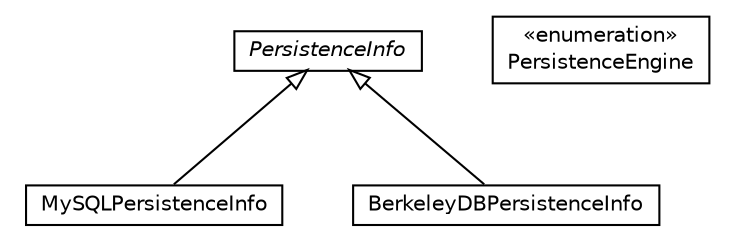 #!/usr/local/bin/dot
#
# Class diagram 
# Generated by UMLGraph version 5.1 (http://www.umlgraph.org/)
#

digraph G {
	edge [fontname="Helvetica",fontsize=10,labelfontname="Helvetica",labelfontsize=10];
	node [fontname="Helvetica",fontsize=10,shape=plaintext];
	nodesep=0.25;
	ranksep=0.5;
	// pt.ist.fenixframework.project.persistence.PersistenceInfo
	c2496 [label=<<table title="pt.ist.fenixframework.project.persistence.PersistenceInfo" border="0" cellborder="1" cellspacing="0" cellpadding="2" port="p" href="./PersistenceInfo.html">
		<tr><td><table border="0" cellspacing="0" cellpadding="1">
<tr><td align="center" balign="center"><font face="Helvetica-Oblique"> PersistenceInfo </font></td></tr>
		</table></td></tr>
		</table>>, fontname="Helvetica", fontcolor="black", fontsize=10.0];
	// pt.ist.fenixframework.project.persistence.PersistenceInfo.PersistenceEngine
	c2497 [label=<<table title="pt.ist.fenixframework.project.persistence.PersistenceInfo.PersistenceEngine" border="0" cellborder="1" cellspacing="0" cellpadding="2" port="p" href="./PersistenceInfo.PersistenceEngine.html">
		<tr><td><table border="0" cellspacing="0" cellpadding="1">
<tr><td align="center" balign="center"> &#171;enumeration&#187; </td></tr>
<tr><td align="center" balign="center"> PersistenceEngine </td></tr>
		</table></td></tr>
		</table>>, fontname="Helvetica", fontcolor="black", fontsize=10.0];
	// pt.ist.fenixframework.project.persistence.MySQLPersistenceInfo
	c2498 [label=<<table title="pt.ist.fenixframework.project.persistence.MySQLPersistenceInfo" border="0" cellborder="1" cellspacing="0" cellpadding="2" port="p" href="./MySQLPersistenceInfo.html">
		<tr><td><table border="0" cellspacing="0" cellpadding="1">
<tr><td align="center" balign="center"> MySQLPersistenceInfo </td></tr>
		</table></td></tr>
		</table>>, fontname="Helvetica", fontcolor="black", fontsize=10.0];
	// pt.ist.fenixframework.project.persistence.BerkeleyDBPersistenceInfo
	c2499 [label=<<table title="pt.ist.fenixframework.project.persistence.BerkeleyDBPersistenceInfo" border="0" cellborder="1" cellspacing="0" cellpadding="2" port="p" href="./BerkeleyDBPersistenceInfo.html">
		<tr><td><table border="0" cellspacing="0" cellpadding="1">
<tr><td align="center" balign="center"> BerkeleyDBPersistenceInfo </td></tr>
		</table></td></tr>
		</table>>, fontname="Helvetica", fontcolor="black", fontsize=10.0];
	//pt.ist.fenixframework.project.persistence.MySQLPersistenceInfo extends pt.ist.fenixframework.project.persistence.PersistenceInfo
	c2496:p -> c2498:p [dir=back,arrowtail=empty];
	//pt.ist.fenixframework.project.persistence.BerkeleyDBPersistenceInfo extends pt.ist.fenixframework.project.persistence.PersistenceInfo
	c2496:p -> c2499:p [dir=back,arrowtail=empty];
}

